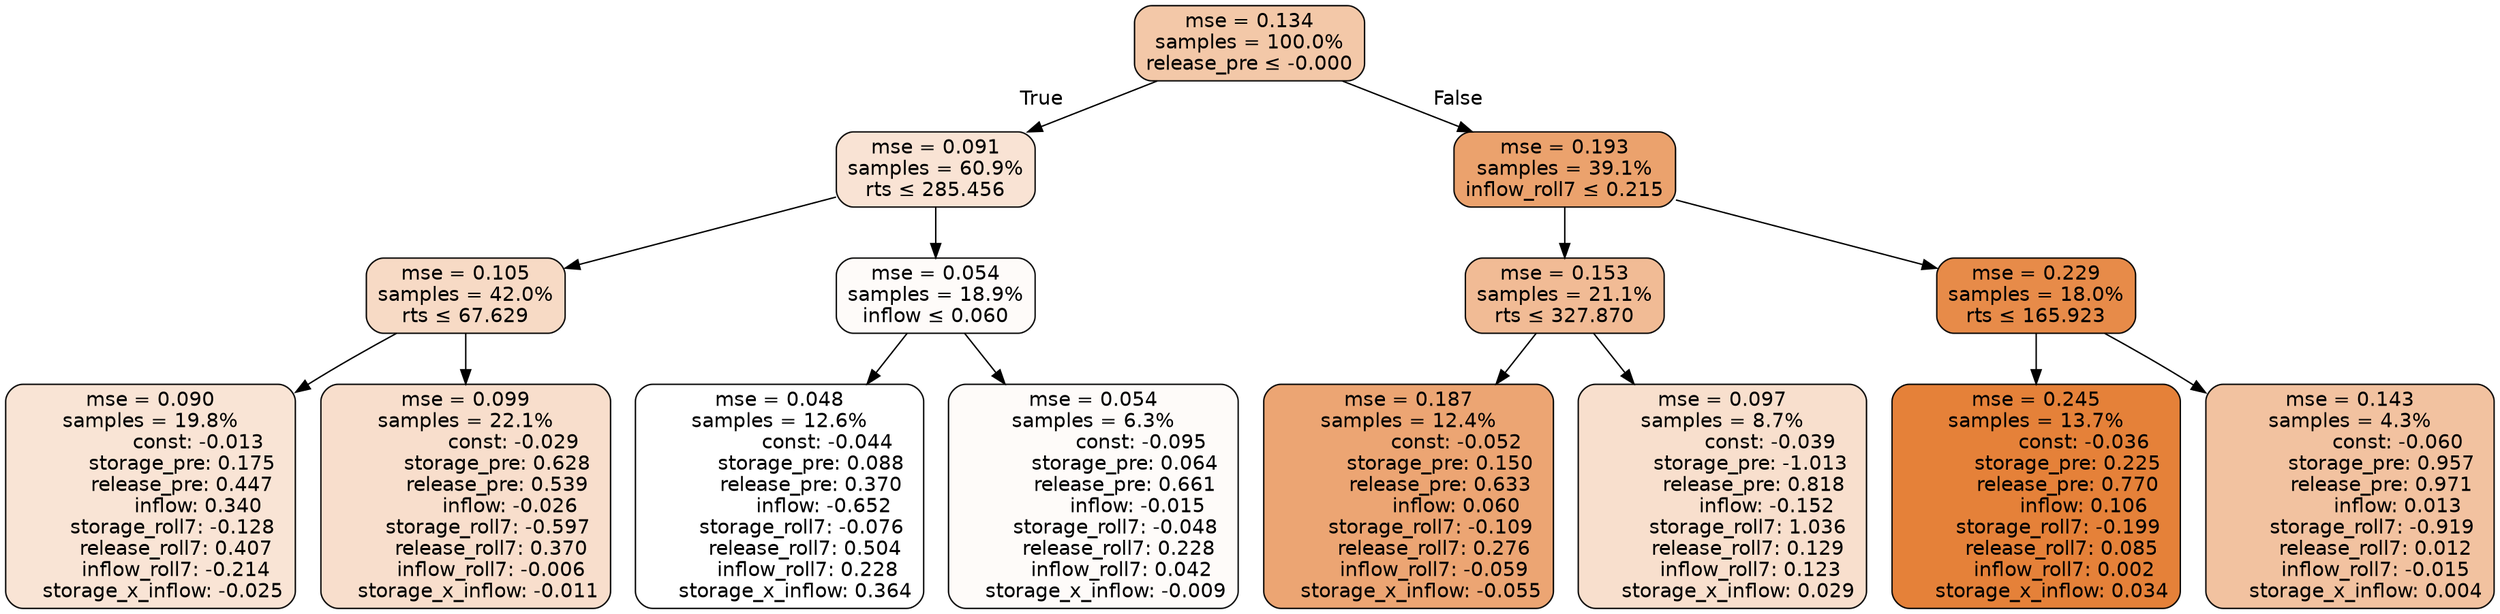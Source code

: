 digraph tree {
bgcolor="transparent"
node [shape=rectangle, style="filled, rounded", color="black", fontname=helvetica] ;
edge [fontname=helvetica] ;
	"0" [label="mse = 0.134
samples = 100.0%
release_pre &le; -0.000", fillcolor="#f3c8a8"]
	"1" [label="mse = 0.091
samples = 60.9%
rts &le; 285.456", fillcolor="#f9e3d4"]
	"2" [label="mse = 0.105
samples = 42.0%
rts &le; 67.629", fillcolor="#f7dac5"]
	"3" [label="mse = 0.090
samples = 19.8%
               const: -0.013
          storage_pre: 0.175
          release_pre: 0.447
               inflow: 0.340
       storage_roll7: -0.128
        release_roll7: 0.407
        inflow_roll7: -0.214
    storage_x_inflow: -0.025", fillcolor="#f9e4d5"]
	"4" [label="mse = 0.099
samples = 22.1%
               const: -0.029
          storage_pre: 0.628
          release_pre: 0.539
              inflow: -0.026
       storage_roll7: -0.597
        release_roll7: 0.370
        inflow_roll7: -0.006
    storage_x_inflow: -0.011", fillcolor="#f8decc"]
	"5" [label="mse = 0.054
samples = 18.9%
inflow &le; 0.060", fillcolor="#fefbf9"]
	"6" [label="mse = 0.048
samples = 12.6%
               const: -0.044
          storage_pre: 0.088
          release_pre: 0.370
              inflow: -0.652
       storage_roll7: -0.076
        release_roll7: 0.504
         inflow_roll7: 0.228
     storage_x_inflow: 0.364", fillcolor="#ffffff"]
	"7" [label="mse = 0.054
samples = 6.3%
               const: -0.095
          storage_pre: 0.064
          release_pre: 0.661
              inflow: -0.015
       storage_roll7: -0.048
        release_roll7: 0.228
         inflow_roll7: 0.042
    storage_x_inflow: -0.009", fillcolor="#fefbf9"]
	"8" [label="mse = 0.193
samples = 39.1%
inflow_roll7 &le; 0.215", fillcolor="#eba26d"]
	"9" [label="mse = 0.153
samples = 21.1%
rts &le; 327.870", fillcolor="#f1bb95"]
	"10" [label="mse = 0.187
samples = 12.4%
               const: -0.052
          storage_pre: 0.150
          release_pre: 0.633
               inflow: 0.060
       storage_roll7: -0.109
        release_roll7: 0.276
        inflow_roll7: -0.059
    storage_x_inflow: -0.055", fillcolor="#eca573"]
	"11" [label="mse = 0.097
samples = 8.7%
               const: -0.039
         storage_pre: -1.013
          release_pre: 0.818
              inflow: -0.152
        storage_roll7: 1.036
        release_roll7: 0.129
         inflow_roll7: 0.123
     storage_x_inflow: 0.029", fillcolor="#f8dfcd"]
	"12" [label="mse = 0.229
samples = 18.0%
rts &le; 165.923", fillcolor="#e78b49"]
	"13" [label="mse = 0.245
samples = 13.7%
               const: -0.036
          storage_pre: 0.225
          release_pre: 0.770
               inflow: 0.106
       storage_roll7: -0.199
        release_roll7: 0.085
         inflow_roll7: 0.002
     storage_x_inflow: 0.034", fillcolor="#e58139"]
	"14" [label="mse = 0.143
samples = 4.3%
               const: -0.060
          storage_pre: 0.957
          release_pre: 0.971
               inflow: 0.013
       storage_roll7: -0.919
        release_roll7: 0.012
        inflow_roll7: -0.015
     storage_x_inflow: 0.004", fillcolor="#f2c2a0"]

	"0" -> "1" [labeldistance=2.5, labelangle=45, headlabel="True"]
	"1" -> "2"
	"2" -> "3"
	"2" -> "4"
	"1" -> "5"
	"5" -> "6"
	"5" -> "7"
	"0" -> "8" [labeldistance=2.5, labelangle=-45, headlabel="False"]
	"8" -> "9"
	"9" -> "10"
	"9" -> "11"
	"8" -> "12"
	"12" -> "13"
	"12" -> "14"
}